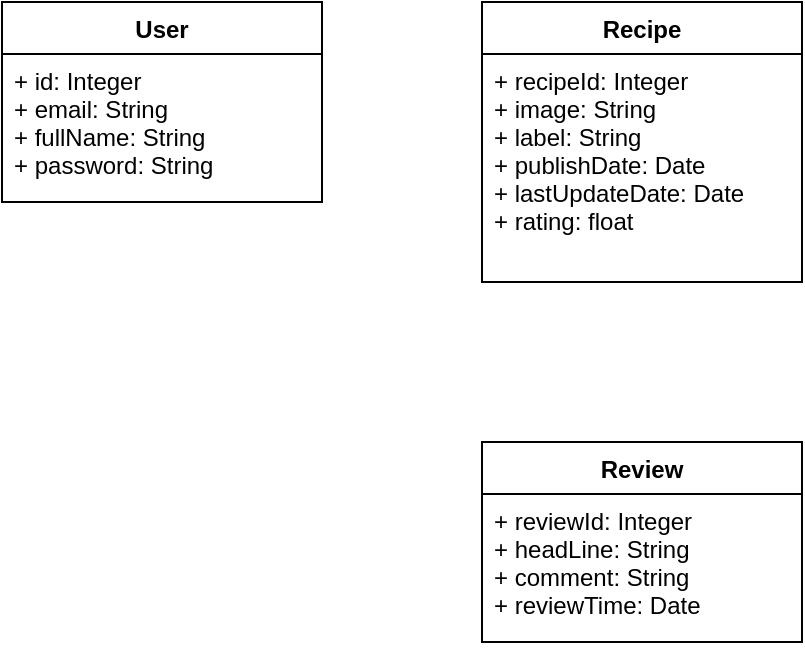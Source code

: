 <mxfile version="12.2.9" type="github" pages="1"><diagram id="KN8f9DW_rs04MBtCmTmJ" name="Page-1"><mxGraphModel dx="946" dy="597" grid="1" gridSize="10" guides="1" tooltips="1" connect="1" arrows="1" fold="1" page="1" pageScale="1" pageWidth="827" pageHeight="1169" math="0" shadow="0"><root><mxCell id="0"/><mxCell id="1" parent="0"/><mxCell id="Ut0aBIWeJt2VPKH04SjW-5" value="User" style="swimlane;fontStyle=1;align=center;verticalAlign=top;childLayout=stackLayout;horizontal=1;startSize=26;horizontalStack=0;resizeParent=1;resizeParentMax=0;resizeLast=0;collapsible=1;marginBottom=0;" vertex="1" parent="1"><mxGeometry x="20" y="490" width="160" height="100" as="geometry"/></mxCell><mxCell id="Ut0aBIWeJt2VPKH04SjW-6" value="+ id: Integer&#10;+ email: String&#10;+ fullName: String&#10;+ password: String" style="text;strokeColor=none;fillColor=none;align=left;verticalAlign=top;spacingLeft=4;spacingRight=4;overflow=hidden;rotatable=0;points=[[0,0.5],[1,0.5]];portConstraint=eastwest;" vertex="1" parent="Ut0aBIWeJt2VPKH04SjW-5"><mxGeometry y="26" width="160" height="74" as="geometry"/></mxCell><mxCell id="Ut0aBIWeJt2VPKH04SjW-10" value="Recipe" style="swimlane;fontStyle=1;align=center;verticalAlign=top;childLayout=stackLayout;horizontal=1;startSize=26;horizontalStack=0;resizeParent=1;resizeParentMax=0;resizeLast=0;collapsible=1;marginBottom=0;" vertex="1" parent="1"><mxGeometry x="260" y="490" width="160" height="140" as="geometry"/></mxCell><mxCell id="Ut0aBIWeJt2VPKH04SjW-11" value="+ recipeId: Integer&#10;+ image: String&#10;+ label: String&#10;+ publishDate: Date&#10;+ lastUpdateDate: Date&#10;+ rating: float" style="text;strokeColor=none;fillColor=none;align=left;verticalAlign=top;spacingLeft=4;spacingRight=4;overflow=hidden;rotatable=0;points=[[0,0.5],[1,0.5]];portConstraint=eastwest;" vertex="1" parent="Ut0aBIWeJt2VPKH04SjW-10"><mxGeometry y="26" width="160" height="114" as="geometry"/></mxCell><mxCell id="Ut0aBIWeJt2VPKH04SjW-14" value="Review" style="swimlane;fontStyle=1;align=center;verticalAlign=top;childLayout=stackLayout;horizontal=1;startSize=26;horizontalStack=0;resizeParent=1;resizeParentMax=0;resizeLast=0;collapsible=1;marginBottom=0;" vertex="1" parent="1"><mxGeometry x="260" y="710" width="160" height="100" as="geometry"/></mxCell><mxCell id="Ut0aBIWeJt2VPKH04SjW-15" value="+ reviewId: Integer&#10;+ headLine: String&#10;+ comment: String&#10;+ reviewTime: Date" style="text;strokeColor=none;fillColor=none;align=left;verticalAlign=top;spacingLeft=4;spacingRight=4;overflow=hidden;rotatable=0;points=[[0,0.5],[1,0.5]];portConstraint=eastwest;" vertex="1" parent="Ut0aBIWeJt2VPKH04SjW-14"><mxGeometry y="26" width="160" height="74" as="geometry"/></mxCell></root></mxGraphModel></diagram></mxfile>